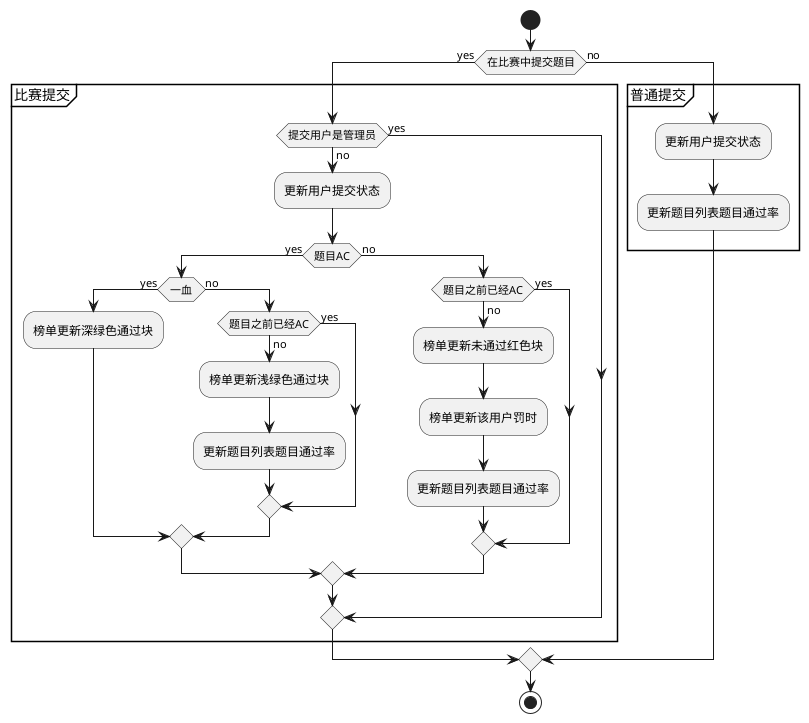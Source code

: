 @startuml
start
if (在比赛中提交题目) then (yes)
    partition 比赛提交 {
        if (提交用户是管理员) then (yes)
        else (no)
            :更新用户提交状态;
            if (题目AC) then (yes)
                if (一血) then (yes)
                    :榜单更新深绿色通过块;
                else (no)
                    if (题目之前已经AC) then (yes)
                    else (no)
                        :榜单更新浅绿色通过块;
                        :更新题目列表题目通过率;
                    endif
                endif
            else (no)
                if (题目之前已经AC) then (yes)
                else (no)
                    :榜单更新未通过红色块;
                    :榜单更新该用户罚时;
                    :更新题目列表题目通过率;
                endif
            endif
        endif
    }
else (no)
    partition 普通提交 {
        :更新用户提交状态;
        :更新题目列表题目通过率;
    }
endif
stop
@enduml


'if () then (yes)
'                        else (no)
'                        endif